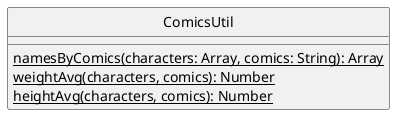 @startuml
skinparam classAttributeIconSize 0
skinparam monochrome true
hide circle

class ComicsUtil {
  {static} namesByComics(characters: Array, comics: String): Array
  {static} weightAvg(characters, comics): Number
  {static} heightAvg(characters, comics): Number
}
@enduml
